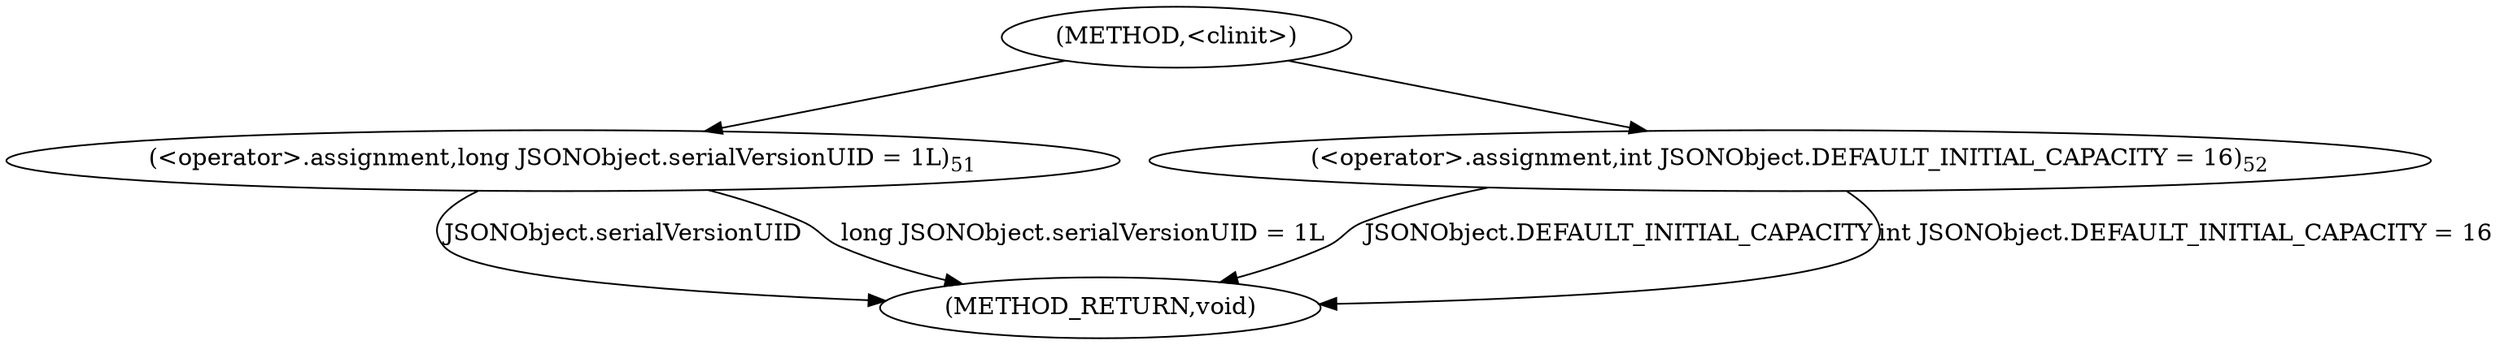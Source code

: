 digraph "&lt;clinit&gt;" {  
"1678" [label = <(METHOD,&lt;clinit&gt;)> ]
"1691" [label = <(METHOD_RETURN,void)> ]
"1680" [label = <(&lt;operator&gt;.assignment,long JSONObject.serialVersionUID = 1L)<SUB>51</SUB>> ]
"1685" [label = <(&lt;operator&gt;.assignment,int JSONObject.DEFAULT_INITIAL_CAPACITY = 16)<SUB>52</SUB>> ]
"1680" [label = <(&lt;operator&gt;.assignment,long JSONObject.serialVersionUID = 1L)<SUB>51</SUB>> ]
"1680" [label = <(&lt;operator&gt;.assignment,long JSONObject.serialVersionUID = 1L)<SUB>51</SUB>> ]
"1685" [label = <(&lt;operator&gt;.assignment,int JSONObject.DEFAULT_INITIAL_CAPACITY = 16)<SUB>52</SUB>> ]
"1685" [label = <(&lt;operator&gt;.assignment,int JSONObject.DEFAULT_INITIAL_CAPACITY = 16)<SUB>52</SUB>> ]
  "1680" -> "1691"  [ label = "JSONObject.serialVersionUID"] 
  "1680" -> "1691"  [ label = "long JSONObject.serialVersionUID = 1L"] 
  "1685" -> "1691"  [ label = "JSONObject.DEFAULT_INITIAL_CAPACITY"] 
  "1685" -> "1691"  [ label = "int JSONObject.DEFAULT_INITIAL_CAPACITY = 16"] 
  "1678" -> "1680" 
  "1678" -> "1685" 
}
